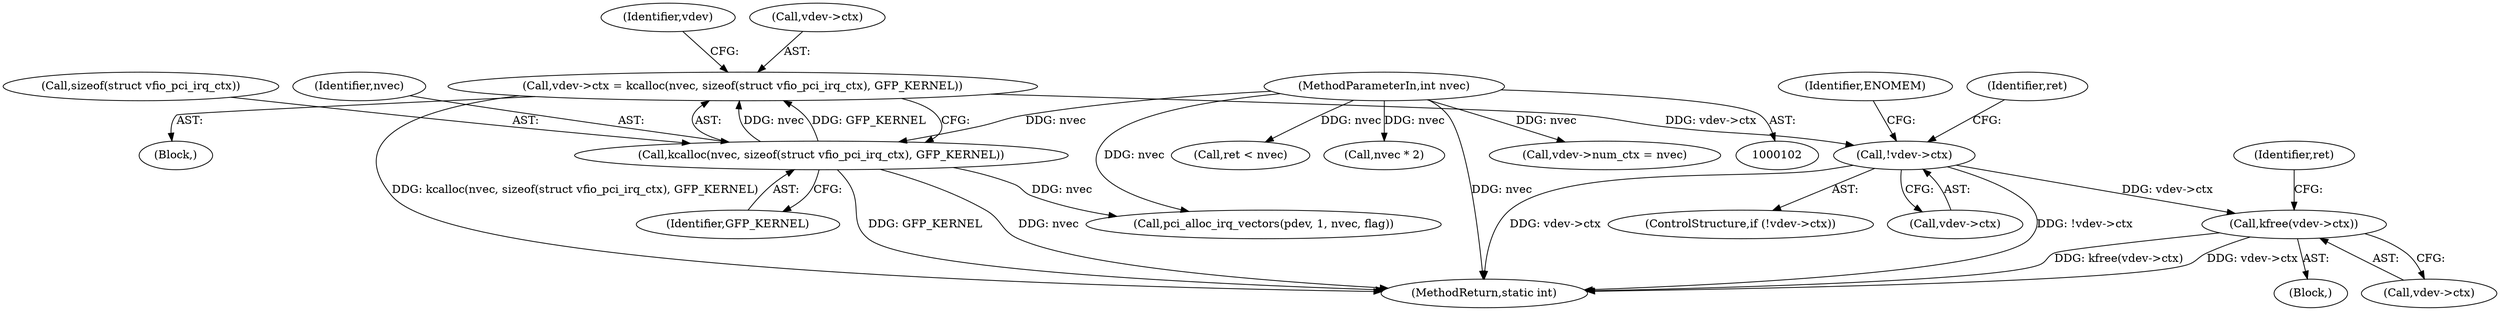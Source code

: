 digraph "0_linux_05692d7005a364add85c6e25a6c4447ce08f913a_0@API" {
"1000128" [label="(Call,vdev->ctx = kcalloc(nvec, sizeof(struct vfio_pci_irq_ctx), GFP_KERNEL))"];
"1000132" [label="(Call,kcalloc(nvec, sizeof(struct vfio_pci_irq_ctx), GFP_KERNEL))"];
"1000104" [label="(MethodParameterIn,int nvec)"];
"1000138" [label="(Call,!vdev->ctx)"];
"1000163" [label="(Call,kfree(vdev->ctx))"];
"1000133" [label="(Identifier,nvec)"];
"1000156" [label="(Block,)"];
"1000128" [label="(Call,vdev->ctx = kcalloc(nvec, sizeof(struct vfio_pci_irq_ctx), GFP_KERNEL))"];
"1000137" [label="(ControlStructure,if (!vdev->ctx))"];
"1000168" [label="(Identifier,ret)"];
"1000200" [label="(MethodReturn,static int)"];
"1000134" [label="(Call,sizeof(struct vfio_pci_irq_ctx))"];
"1000164" [label="(Call,vdev->ctx)"];
"1000140" [label="(Identifier,vdev)"];
"1000129" [label="(Call,vdev->ctx)"];
"1000138" [label="(Call,!vdev->ctx)"];
"1000144" [label="(Identifier,ENOMEM)"];
"1000146" [label="(Identifier,ret)"];
"1000106" [label="(Block,)"];
"1000139" [label="(Call,vdev->ctx)"];
"1000153" [label="(Call,ret < nvec)"];
"1000163" [label="(Call,kfree(vdev->ctx))"];
"1000132" [label="(Call,kcalloc(nvec, sizeof(struct vfio_pci_irq_ctx), GFP_KERNEL))"];
"1000147" [label="(Call,pci_alloc_irq_vectors(pdev, 1, nvec, flag))"];
"1000193" [label="(Call,nvec * 2)"];
"1000104" [label="(MethodParameterIn,int nvec)"];
"1000169" [label="(Call,vdev->num_ctx = nvec)"];
"1000136" [label="(Identifier,GFP_KERNEL)"];
"1000128" -> "1000106"  [label="AST: "];
"1000128" -> "1000132"  [label="CFG: "];
"1000129" -> "1000128"  [label="AST: "];
"1000132" -> "1000128"  [label="AST: "];
"1000140" -> "1000128"  [label="CFG: "];
"1000128" -> "1000200"  [label="DDG: kcalloc(nvec, sizeof(struct vfio_pci_irq_ctx), GFP_KERNEL)"];
"1000132" -> "1000128"  [label="DDG: nvec"];
"1000132" -> "1000128"  [label="DDG: GFP_KERNEL"];
"1000128" -> "1000138"  [label="DDG: vdev->ctx"];
"1000132" -> "1000136"  [label="CFG: "];
"1000133" -> "1000132"  [label="AST: "];
"1000134" -> "1000132"  [label="AST: "];
"1000136" -> "1000132"  [label="AST: "];
"1000132" -> "1000200"  [label="DDG: nvec"];
"1000132" -> "1000200"  [label="DDG: GFP_KERNEL"];
"1000104" -> "1000132"  [label="DDG: nvec"];
"1000132" -> "1000147"  [label="DDG: nvec"];
"1000104" -> "1000102"  [label="AST: "];
"1000104" -> "1000200"  [label="DDG: nvec"];
"1000104" -> "1000147"  [label="DDG: nvec"];
"1000104" -> "1000153"  [label="DDG: nvec"];
"1000104" -> "1000169"  [label="DDG: nvec"];
"1000104" -> "1000193"  [label="DDG: nvec"];
"1000138" -> "1000137"  [label="AST: "];
"1000138" -> "1000139"  [label="CFG: "];
"1000139" -> "1000138"  [label="AST: "];
"1000144" -> "1000138"  [label="CFG: "];
"1000146" -> "1000138"  [label="CFG: "];
"1000138" -> "1000200"  [label="DDG: vdev->ctx"];
"1000138" -> "1000200"  [label="DDG: !vdev->ctx"];
"1000138" -> "1000163"  [label="DDG: vdev->ctx"];
"1000163" -> "1000156"  [label="AST: "];
"1000163" -> "1000164"  [label="CFG: "];
"1000164" -> "1000163"  [label="AST: "];
"1000168" -> "1000163"  [label="CFG: "];
"1000163" -> "1000200"  [label="DDG: vdev->ctx"];
"1000163" -> "1000200"  [label="DDG: kfree(vdev->ctx)"];
}
